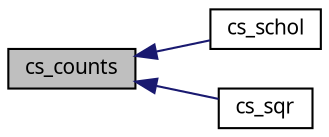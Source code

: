 digraph G
{
  edge [fontname="FreeSans.ttf",fontsize=10,labelfontname="FreeSans.ttf",labelfontsize=10];
  node [fontname="FreeSans.ttf",fontsize=10,shape=record];
  rankdir=LR;
  Node1 [label="cs_counts",height=0.2,width=0.4,color="black", fillcolor="grey75", style="filled" fontcolor="black"];
  Node1 -> Node2 [dir=back,color="midnightblue",fontsize=10,style="solid",fontname="FreeSans.ttf"];
  Node2 [label="cs_schol",height=0.2,width=0.4,color="black", fillcolor="white", style="filled",URL="$cs_8h.html#7c5aa6c4fadeba20b904a1c56b4543f5"];
  Node1 -> Node3 [dir=back,color="midnightblue",fontsize=10,style="solid",fontname="FreeSans.ttf"];
  Node3 [label="cs_sqr",height=0.2,width=0.4,color="black", fillcolor="white", style="filled",URL="$cs_8h.html#31db4da8e996966094f83c7601dc08ff"];
}
